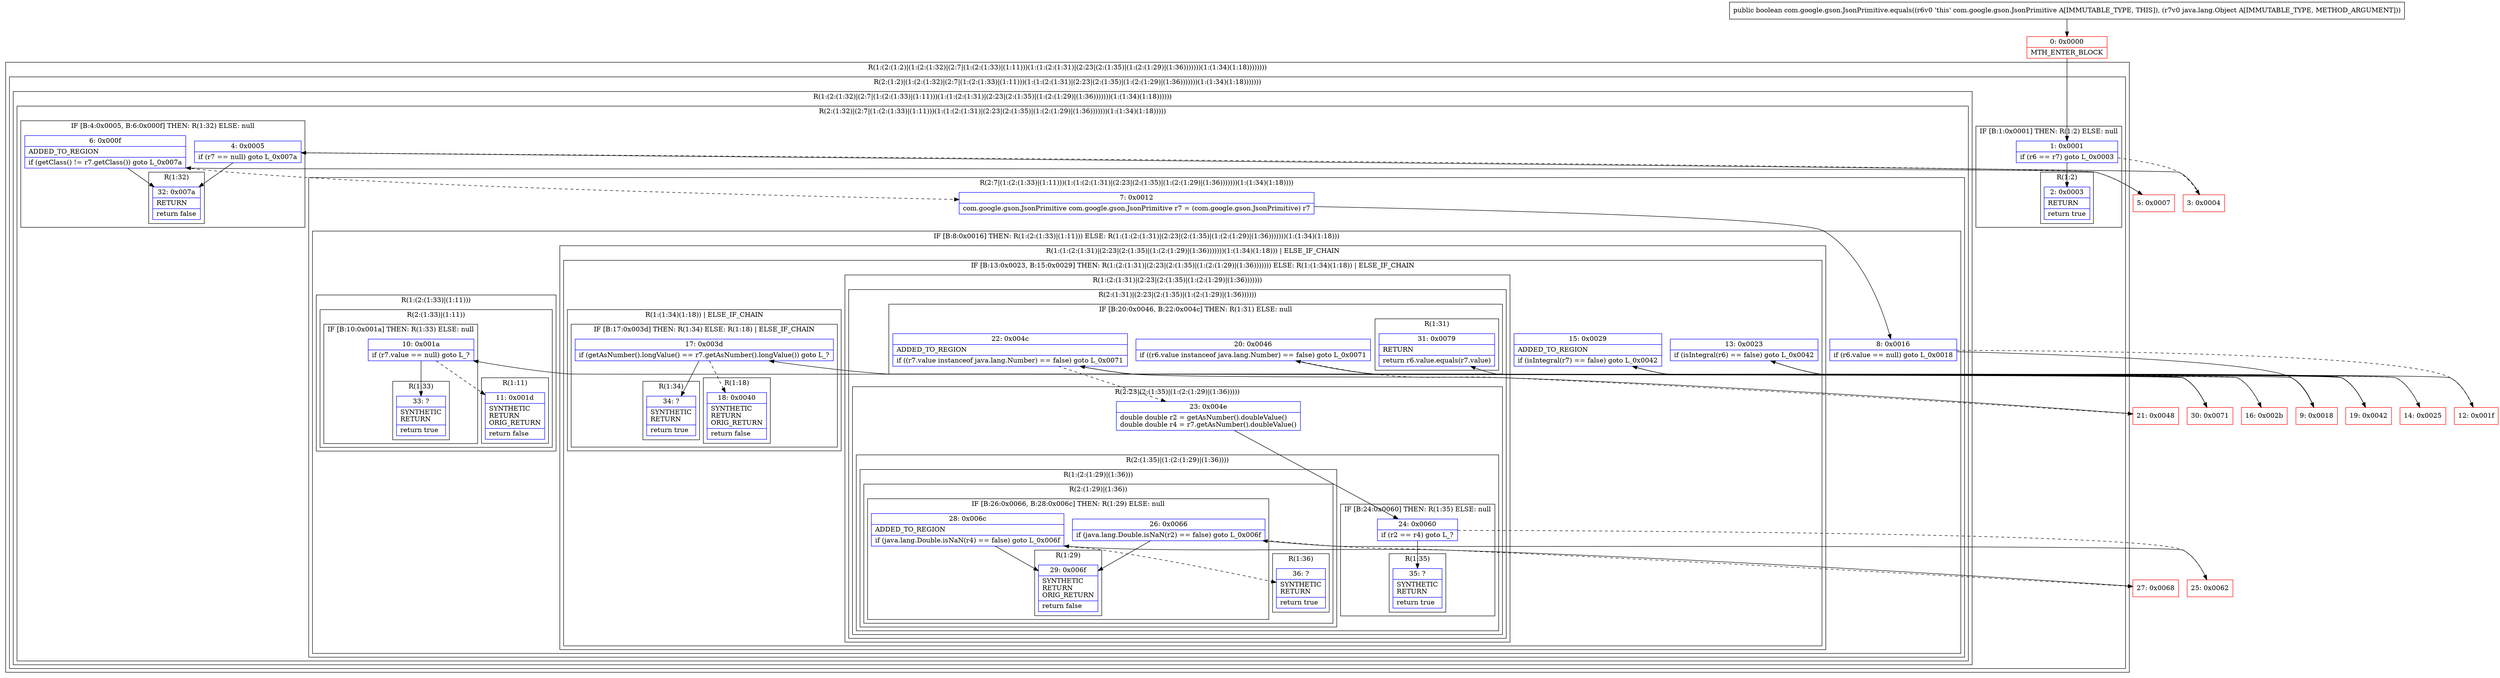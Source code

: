 digraph "CFG forcom.google.gson.JsonPrimitive.equals(Ljava\/lang\/Object;)Z" {
subgraph cluster_Region_1077644684 {
label = "R(1:(2:(1:2)|(1:(2:(1:32)|(2:7|(1:(2:(1:33)|(1:11)))(1:(1:(2:(1:31)|(2:23|(2:(1:35)|(1:(2:(1:29)|(1:36)))))))(1:(1:34)(1:18))))))))";
node [shape=record,color=blue];
subgraph cluster_Region_798667176 {
label = "R(2:(1:2)|(1:(2:(1:32)|(2:7|(1:(2:(1:33)|(1:11)))(1:(1:(2:(1:31)|(2:23|(2:(1:35)|(1:(2:(1:29)|(1:36)))))))(1:(1:34)(1:18)))))))";
node [shape=record,color=blue];
subgraph cluster_IfRegion_371814758 {
label = "IF [B:1:0x0001] THEN: R(1:2) ELSE: null";
node [shape=record,color=blue];
Node_1 [shape=record,label="{1\:\ 0x0001|if (r6 == r7) goto L_0x0003\l}"];
subgraph cluster_Region_258633029 {
label = "R(1:2)";
node [shape=record,color=blue];
Node_2 [shape=record,label="{2\:\ 0x0003|RETURN\l|return true\l}"];
}
}
subgraph cluster_Region_320980681 {
label = "R(1:(2:(1:32)|(2:7|(1:(2:(1:33)|(1:11)))(1:(1:(2:(1:31)|(2:23|(2:(1:35)|(1:(2:(1:29)|(1:36)))))))(1:(1:34)(1:18))))))";
node [shape=record,color=blue];
subgraph cluster_Region_1774990068 {
label = "R(2:(1:32)|(2:7|(1:(2:(1:33)|(1:11)))(1:(1:(2:(1:31)|(2:23|(2:(1:35)|(1:(2:(1:29)|(1:36)))))))(1:(1:34)(1:18)))))";
node [shape=record,color=blue];
subgraph cluster_IfRegion_884202730 {
label = "IF [B:4:0x0005, B:6:0x000f] THEN: R(1:32) ELSE: null";
node [shape=record,color=blue];
Node_4 [shape=record,label="{4\:\ 0x0005|if (r7 == null) goto L_0x007a\l}"];
Node_6 [shape=record,label="{6\:\ 0x000f|ADDED_TO_REGION\l|if (getClass() != r7.getClass()) goto L_0x007a\l}"];
subgraph cluster_Region_1752141692 {
label = "R(1:32)";
node [shape=record,color=blue];
Node_32 [shape=record,label="{32\:\ 0x007a|RETURN\l|return false\l}"];
}
}
subgraph cluster_Region_1732499663 {
label = "R(2:7|(1:(2:(1:33)|(1:11)))(1:(1:(2:(1:31)|(2:23|(2:(1:35)|(1:(2:(1:29)|(1:36)))))))(1:(1:34)(1:18))))";
node [shape=record,color=blue];
Node_7 [shape=record,label="{7\:\ 0x0012|com.google.gson.JsonPrimitive com.google.gson.JsonPrimitive r7 = (com.google.gson.JsonPrimitive) r7\l}"];
subgraph cluster_IfRegion_1977948982 {
label = "IF [B:8:0x0016] THEN: R(1:(2:(1:33)|(1:11))) ELSE: R(1:(1:(2:(1:31)|(2:23|(2:(1:35)|(1:(2:(1:29)|(1:36)))))))(1:(1:34)(1:18)))";
node [shape=record,color=blue];
Node_8 [shape=record,label="{8\:\ 0x0016|if (r6.value == null) goto L_0x0018\l}"];
subgraph cluster_Region_2109132012 {
label = "R(1:(2:(1:33)|(1:11)))";
node [shape=record,color=blue];
subgraph cluster_Region_1472727868 {
label = "R(2:(1:33)|(1:11))";
node [shape=record,color=blue];
subgraph cluster_IfRegion_599990366 {
label = "IF [B:10:0x001a] THEN: R(1:33) ELSE: null";
node [shape=record,color=blue];
Node_10 [shape=record,label="{10\:\ 0x001a|if (r7.value == null) goto L_?\l}"];
subgraph cluster_Region_1137208022 {
label = "R(1:33)";
node [shape=record,color=blue];
Node_33 [shape=record,label="{33\:\ ?|SYNTHETIC\lRETURN\l|return true\l}"];
}
}
subgraph cluster_Region_506062130 {
label = "R(1:11)";
node [shape=record,color=blue];
Node_11 [shape=record,label="{11\:\ 0x001d|SYNTHETIC\lRETURN\lORIG_RETURN\l|return false\l}"];
}
}
}
subgraph cluster_Region_1437834167 {
label = "R(1:(1:(2:(1:31)|(2:23|(2:(1:35)|(1:(2:(1:29)|(1:36)))))))(1:(1:34)(1:18))) | ELSE_IF_CHAIN\l";
node [shape=record,color=blue];
subgraph cluster_IfRegion_1382059058 {
label = "IF [B:13:0x0023, B:15:0x0029] THEN: R(1:(2:(1:31)|(2:23|(2:(1:35)|(1:(2:(1:29)|(1:36))))))) ELSE: R(1:(1:34)(1:18)) | ELSE_IF_CHAIN\l";
node [shape=record,color=blue];
Node_13 [shape=record,label="{13\:\ 0x0023|if (isIntegral(r6) == false) goto L_0x0042\l}"];
Node_15 [shape=record,label="{15\:\ 0x0029|ADDED_TO_REGION\l|if (isIntegral(r7) == false) goto L_0x0042\l}"];
subgraph cluster_Region_1119218646 {
label = "R(1:(2:(1:31)|(2:23|(2:(1:35)|(1:(2:(1:29)|(1:36)))))))";
node [shape=record,color=blue];
subgraph cluster_Region_1118549900 {
label = "R(2:(1:31)|(2:23|(2:(1:35)|(1:(2:(1:29)|(1:36))))))";
node [shape=record,color=blue];
subgraph cluster_IfRegion_2116610101 {
label = "IF [B:20:0x0046, B:22:0x004c] THEN: R(1:31) ELSE: null";
node [shape=record,color=blue];
Node_20 [shape=record,label="{20\:\ 0x0046|if ((r6.value instanceof java.lang.Number) == false) goto L_0x0071\l}"];
Node_22 [shape=record,label="{22\:\ 0x004c|ADDED_TO_REGION\l|if ((r7.value instanceof java.lang.Number) == false) goto L_0x0071\l}"];
subgraph cluster_Region_131388063 {
label = "R(1:31)";
node [shape=record,color=blue];
Node_31 [shape=record,label="{31\:\ 0x0079|RETURN\l|return r6.value.equals(r7.value)\l}"];
}
}
subgraph cluster_Region_1034933227 {
label = "R(2:23|(2:(1:35)|(1:(2:(1:29)|(1:36)))))";
node [shape=record,color=blue];
Node_23 [shape=record,label="{23\:\ 0x004e|double double r2 = getAsNumber().doubleValue()\ldouble double r4 = r7.getAsNumber().doubleValue()\l}"];
subgraph cluster_Region_335202974 {
label = "R(2:(1:35)|(1:(2:(1:29)|(1:36))))";
node [shape=record,color=blue];
subgraph cluster_IfRegion_1378413946 {
label = "IF [B:24:0x0060] THEN: R(1:35) ELSE: null";
node [shape=record,color=blue];
Node_24 [shape=record,label="{24\:\ 0x0060|if (r2 == r4) goto L_?\l}"];
subgraph cluster_Region_1516078453 {
label = "R(1:35)";
node [shape=record,color=blue];
Node_35 [shape=record,label="{35\:\ ?|SYNTHETIC\lRETURN\l|return true\l}"];
}
}
subgraph cluster_Region_937111219 {
label = "R(1:(2:(1:29)|(1:36)))";
node [shape=record,color=blue];
subgraph cluster_Region_684980243 {
label = "R(2:(1:29)|(1:36))";
node [shape=record,color=blue];
subgraph cluster_IfRegion_1934204298 {
label = "IF [B:26:0x0066, B:28:0x006c] THEN: R(1:29) ELSE: null";
node [shape=record,color=blue];
Node_26 [shape=record,label="{26\:\ 0x0066|if (java.lang.Double.isNaN(r2) == false) goto L_0x006f\l}"];
Node_28 [shape=record,label="{28\:\ 0x006c|ADDED_TO_REGION\l|if (java.lang.Double.isNaN(r4) == false) goto L_0x006f\l}"];
subgraph cluster_Region_1840806317 {
label = "R(1:29)";
node [shape=record,color=blue];
Node_29 [shape=record,label="{29\:\ 0x006f|SYNTHETIC\lRETURN\lORIG_RETURN\l|return false\l}"];
}
}
subgraph cluster_Region_1542991682 {
label = "R(1:36)";
node [shape=record,color=blue];
Node_36 [shape=record,label="{36\:\ ?|SYNTHETIC\lRETURN\l|return true\l}"];
}
}
}
}
}
}
}
subgraph cluster_Region_892877880 {
label = "R(1:(1:34)(1:18)) | ELSE_IF_CHAIN\l";
node [shape=record,color=blue];
subgraph cluster_IfRegion_1811466608 {
label = "IF [B:17:0x003d] THEN: R(1:34) ELSE: R(1:18) | ELSE_IF_CHAIN\l";
node [shape=record,color=blue];
Node_17 [shape=record,label="{17\:\ 0x003d|if (getAsNumber().longValue() == r7.getAsNumber().longValue()) goto L_?\l}"];
subgraph cluster_Region_35408364 {
label = "R(1:34)";
node [shape=record,color=blue];
Node_34 [shape=record,label="{34\:\ ?|SYNTHETIC\lRETURN\l|return true\l}"];
}
subgraph cluster_Region_751250707 {
label = "R(1:18)";
node [shape=record,color=blue];
Node_18 [shape=record,label="{18\:\ 0x0040|SYNTHETIC\lRETURN\lORIG_RETURN\l|return false\l}"];
}
}
}
}
}
}
}
}
}
}
}
Node_0 [shape=record,color=red,label="{0\:\ 0x0000|MTH_ENTER_BLOCK\l}"];
Node_3 [shape=record,color=red,label="{3\:\ 0x0004}"];
Node_5 [shape=record,color=red,label="{5\:\ 0x0007}"];
Node_9 [shape=record,color=red,label="{9\:\ 0x0018}"];
Node_12 [shape=record,color=red,label="{12\:\ 0x001f}"];
Node_14 [shape=record,color=red,label="{14\:\ 0x0025}"];
Node_16 [shape=record,color=red,label="{16\:\ 0x002b}"];
Node_19 [shape=record,color=red,label="{19\:\ 0x0042}"];
Node_21 [shape=record,color=red,label="{21\:\ 0x0048}"];
Node_25 [shape=record,color=red,label="{25\:\ 0x0062}"];
Node_27 [shape=record,color=red,label="{27\:\ 0x0068}"];
Node_30 [shape=record,color=red,label="{30\:\ 0x0071}"];
MethodNode[shape=record,label="{public boolean com.google.gson.JsonPrimitive.equals((r6v0 'this' com.google.gson.JsonPrimitive A[IMMUTABLE_TYPE, THIS]), (r7v0 java.lang.Object A[IMMUTABLE_TYPE, METHOD_ARGUMENT])) }"];
MethodNode -> Node_0;
Node_1 -> Node_2;
Node_1 -> Node_3[style=dashed];
Node_4 -> Node_5[style=dashed];
Node_4 -> Node_32;
Node_6 -> Node_7[style=dashed];
Node_6 -> Node_32;
Node_7 -> Node_8;
Node_8 -> Node_9;
Node_8 -> Node_12[style=dashed];
Node_10 -> Node_11[style=dashed];
Node_10 -> Node_33;
Node_13 -> Node_14[style=dashed];
Node_13 -> Node_19;
Node_15 -> Node_16[style=dashed];
Node_15 -> Node_19;
Node_20 -> Node_21[style=dashed];
Node_20 -> Node_30;
Node_22 -> Node_23[style=dashed];
Node_22 -> Node_30;
Node_23 -> Node_24;
Node_24 -> Node_25[style=dashed];
Node_24 -> Node_35;
Node_26 -> Node_27[style=dashed];
Node_26 -> Node_29;
Node_28 -> Node_29;
Node_28 -> Node_36[style=dashed];
Node_17 -> Node_18[style=dashed];
Node_17 -> Node_34;
Node_0 -> Node_1;
Node_3 -> Node_4;
Node_5 -> Node_6;
Node_9 -> Node_10;
Node_12 -> Node_13;
Node_14 -> Node_15;
Node_16 -> Node_17;
Node_19 -> Node_20;
Node_21 -> Node_22;
Node_25 -> Node_26;
Node_27 -> Node_28;
Node_30 -> Node_31;
}

